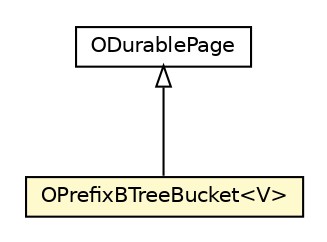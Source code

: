 #!/usr/local/bin/dot
#
# Class diagram 
# Generated by UMLGraph version R5_6-24-gf6e263 (http://www.umlgraph.org/)
#

digraph G {
	edge [fontname="Helvetica",fontsize=10,labelfontname="Helvetica",labelfontsize=10];
	node [fontname="Helvetica",fontsize=10,shape=plaintext];
	nodesep=0.25;
	ranksep=0.5;
	// com.orientechnologies.orient.core.storage.impl.local.paginated.base.ODurablePage
	c4996975 [label=<<table title="com.orientechnologies.orient.core.storage.impl.local.paginated.base.ODurablePage" border="0" cellborder="1" cellspacing="0" cellpadding="2" port="p" href="../../../impl/local/paginated/base/ODurablePage.html">
		<tr><td><table border="0" cellspacing="0" cellpadding="1">
<tr><td align="center" balign="center"> ODurablePage </td></tr>
		</table></td></tr>
		</table>>, URL="../../../impl/local/paginated/base/ODurablePage.html", fontname="Helvetica", fontcolor="black", fontsize=10.0];
	// com.orientechnologies.orient.core.storage.index.sbtree.local.OPrefixBTreeBucket<V>
	c4997039 [label=<<table title="com.orientechnologies.orient.core.storage.index.sbtree.local.OPrefixBTreeBucket" border="0" cellborder="1" cellspacing="0" cellpadding="2" port="p" bgcolor="lemonChiffon" href="./OPrefixBTreeBucket.html">
		<tr><td><table border="0" cellspacing="0" cellpadding="1">
<tr><td align="center" balign="center"> OPrefixBTreeBucket&lt;V&gt; </td></tr>
		</table></td></tr>
		</table>>, URL="./OPrefixBTreeBucket.html", fontname="Helvetica", fontcolor="black", fontsize=10.0];
	//com.orientechnologies.orient.core.storage.index.sbtree.local.OPrefixBTreeBucket<V> extends com.orientechnologies.orient.core.storage.impl.local.paginated.base.ODurablePage
	c4996975:p -> c4997039:p [dir=back,arrowtail=empty];
}

